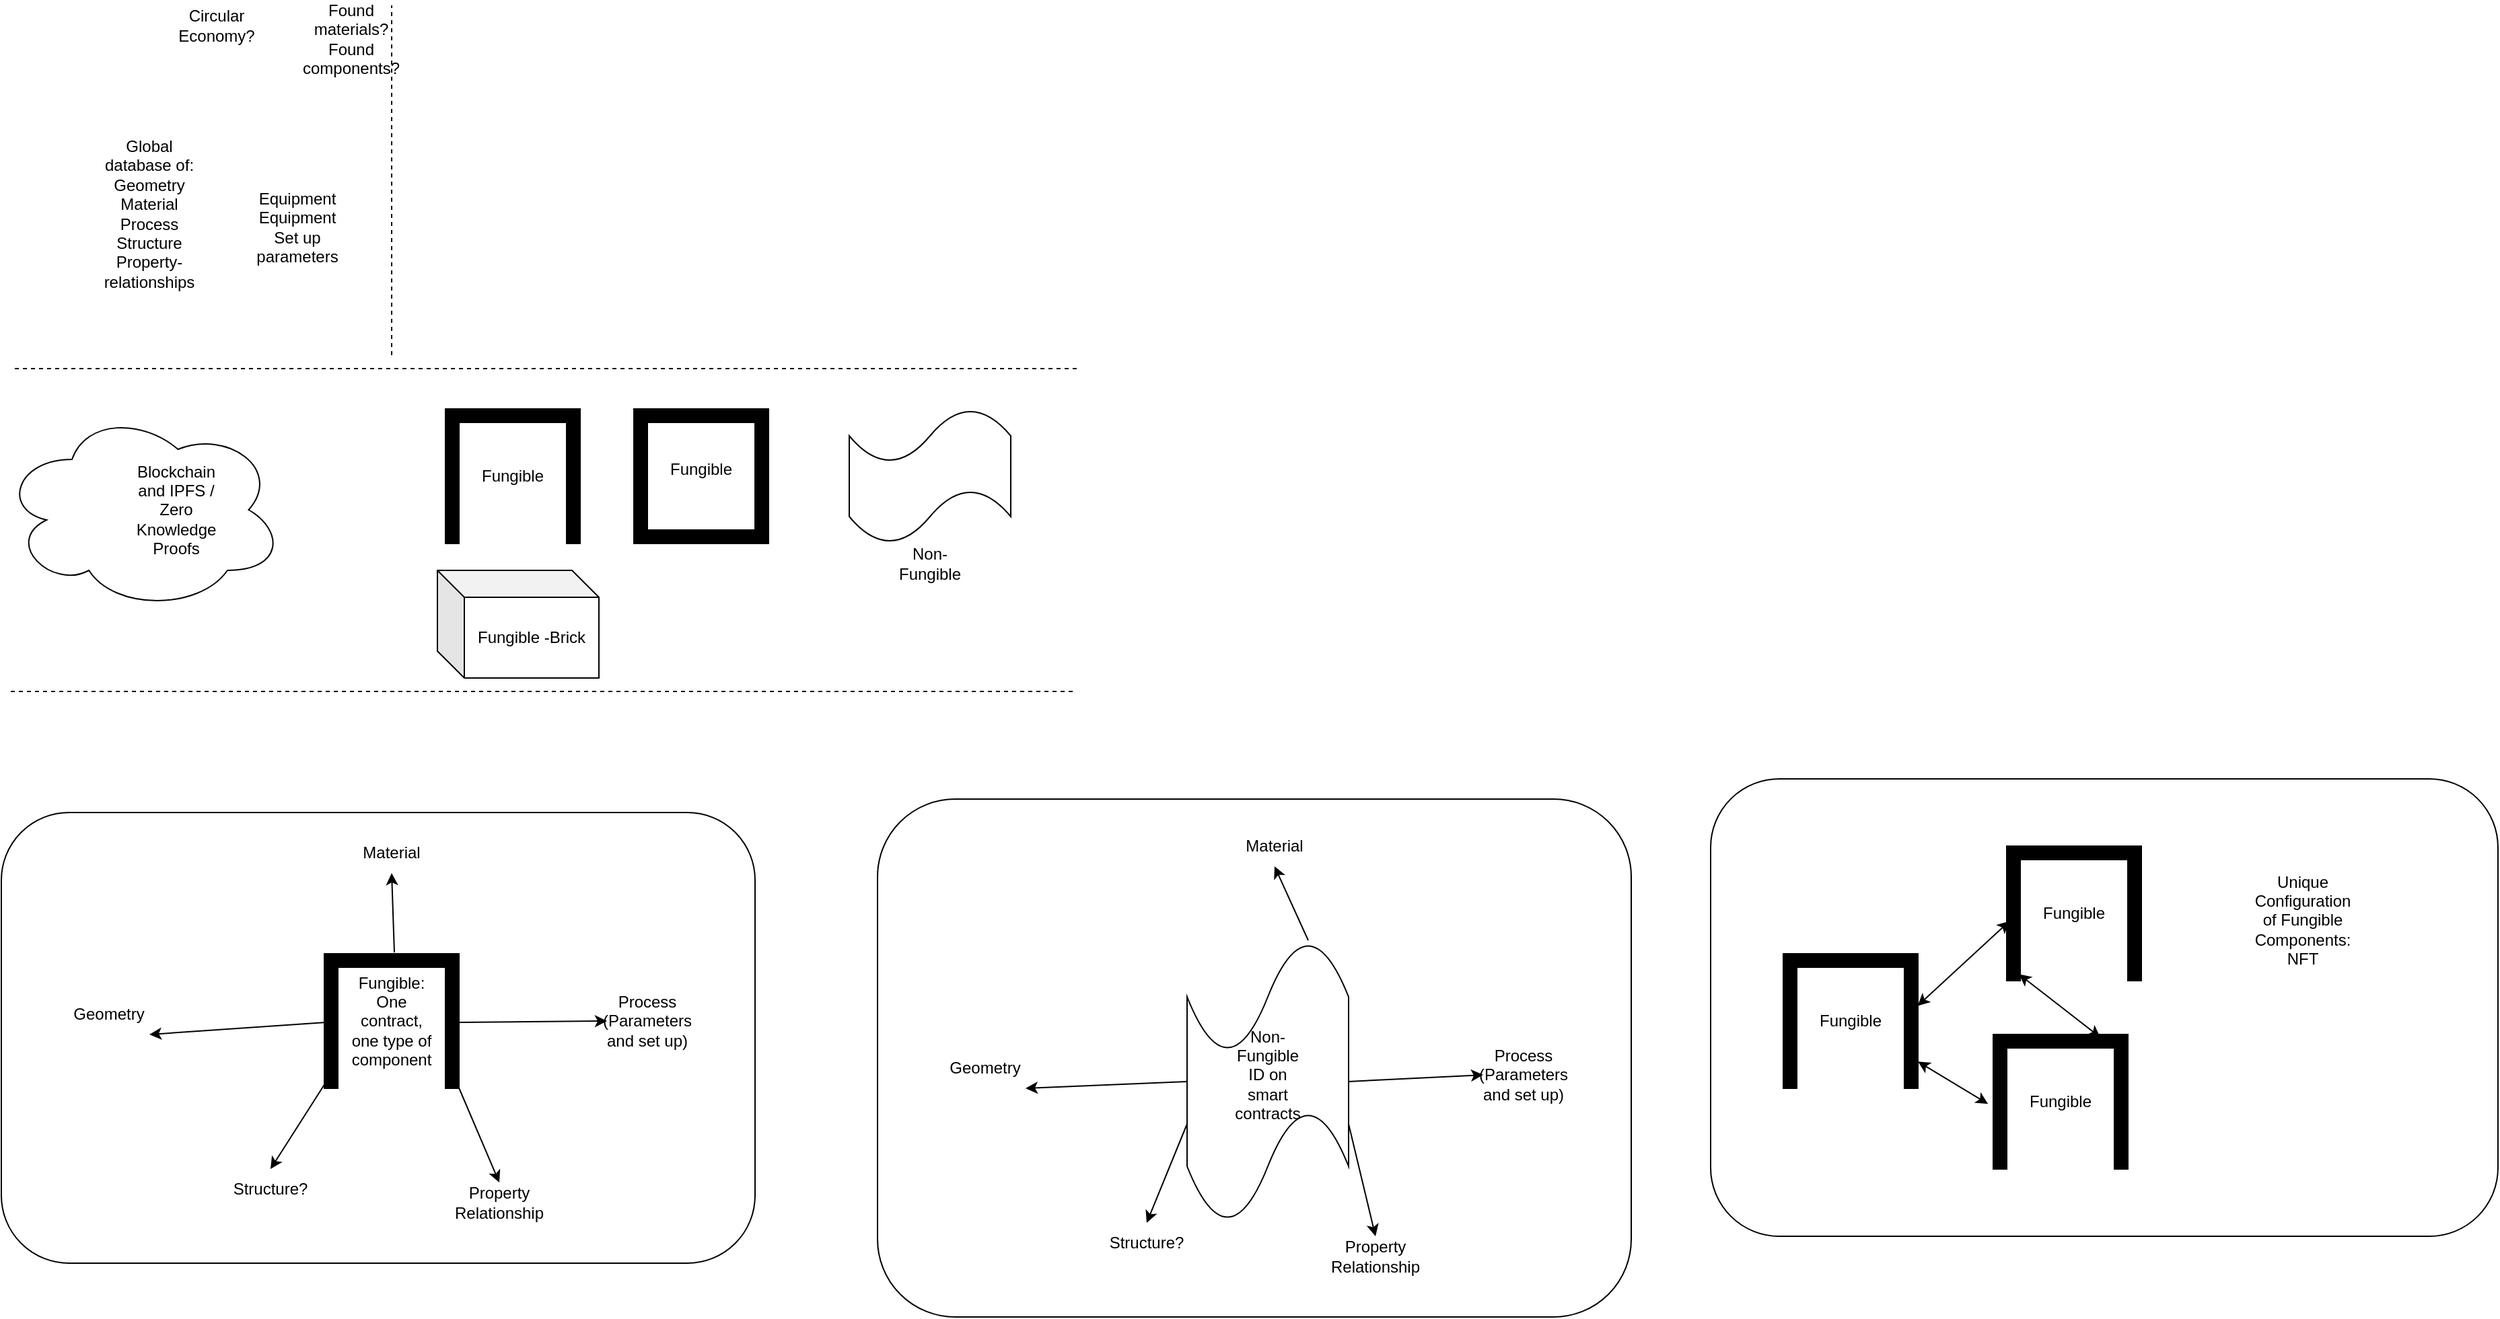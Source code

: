 <mxfile version="23.1.0" type="github">
  <diagram name="Page-1" id="CnH4htmtNgGSPUK8ETjm">
    <mxGraphModel dx="1208" dy="765" grid="1" gridSize="10" guides="1" tooltips="1" connect="1" arrows="1" fold="1" page="1" pageScale="1" pageWidth="827" pageHeight="1169" math="0" shadow="0">
      <root>
        <mxCell id="0" />
        <mxCell id="1" parent="0" />
        <mxCell id="lRcg-DF85CVyL3tPBT_E-1" value="Global database of:&lt;br&gt;Geometry&lt;br&gt;Material&lt;br&gt;Process&lt;br&gt;Structure&lt;br&gt;Property-relationships" style="text;html=1;strokeColor=none;fillColor=none;align=center;verticalAlign=middle;whiteSpace=wrap;rounded=0;" vertex="1" parent="1">
          <mxGeometry x="110" y="150" width="60" height="30" as="geometry" />
        </mxCell>
        <mxCell id="lRcg-DF85CVyL3tPBT_E-2" value="Equipment&lt;br&gt;Equipment Set up parameters&lt;br&gt;" style="text;html=1;strokeColor=none;fillColor=none;align=center;verticalAlign=middle;whiteSpace=wrap;rounded=0;" vertex="1" parent="1">
          <mxGeometry x="220" y="160" width="60" height="30" as="geometry" />
        </mxCell>
        <mxCell id="lRcg-DF85CVyL3tPBT_E-3" value="" style="ellipse;shape=cloud;whiteSpace=wrap;html=1;" vertex="1" parent="1">
          <mxGeometry x="30" y="310" width="210" height="150" as="geometry" />
        </mxCell>
        <mxCell id="lRcg-DF85CVyL3tPBT_E-4" value="" style="endArrow=none;dashed=1;html=1;rounded=0;" edge="1" parent="1">
          <mxGeometry width="50" height="50" relative="1" as="geometry">
            <mxPoint x="40" y="280" as="sourcePoint" />
            <mxPoint x="830" y="280" as="targetPoint" />
          </mxGeometry>
        </mxCell>
        <mxCell id="lRcg-DF85CVyL3tPBT_E-5" value="" style="endArrow=none;dashed=1;html=1;rounded=0;" edge="1" parent="1">
          <mxGeometry width="50" height="50" relative="1" as="geometry">
            <mxPoint x="37" y="520" as="sourcePoint" />
            <mxPoint x="827" y="520" as="targetPoint" />
          </mxGeometry>
        </mxCell>
        <mxCell id="lRcg-DF85CVyL3tPBT_E-6" value="" style="endArrow=none;dashed=1;html=1;rounded=0;" edge="1" parent="1">
          <mxGeometry width="50" height="50" relative="1" as="geometry">
            <mxPoint x="320" y="270" as="sourcePoint" />
            <mxPoint x="320" y="10" as="targetPoint" />
          </mxGeometry>
        </mxCell>
        <mxCell id="lRcg-DF85CVyL3tPBT_E-7" value="Fungible -Brick" style="shape=cube;whiteSpace=wrap;html=1;boundedLbl=1;backgroundOutline=1;darkOpacity=0.05;darkOpacity2=0.1;" vertex="1" parent="1">
          <mxGeometry x="354" y="430" width="120" height="80" as="geometry" />
        </mxCell>
        <mxCell id="lRcg-DF85CVyL3tPBT_E-10" value="" style="verticalLabelPosition=bottom;html=1;verticalAlign=top;align=center;shape=mxgraph.floorplan.room;fillColor=strokeColor;" vertex="1" parent="1">
          <mxGeometry x="500" y="310" width="100" height="100" as="geometry" />
        </mxCell>
        <mxCell id="lRcg-DF85CVyL3tPBT_E-11" value="Fungible" style="text;html=1;strokeColor=none;fillColor=none;align=center;verticalAlign=middle;whiteSpace=wrap;rounded=0;" vertex="1" parent="1">
          <mxGeometry x="520" y="340" width="60" height="30" as="geometry" />
        </mxCell>
        <mxCell id="lRcg-DF85CVyL3tPBT_E-13" value="" style="shape=tape;whiteSpace=wrap;html=1;" vertex="1" parent="1">
          <mxGeometry x="660" y="310" width="120" height="100" as="geometry" />
        </mxCell>
        <mxCell id="lRcg-DF85CVyL3tPBT_E-14" value="Non-Fungible" style="text;html=1;strokeColor=none;fillColor=none;align=center;verticalAlign=middle;whiteSpace=wrap;rounded=0;" vertex="1" parent="1">
          <mxGeometry x="690" y="410" width="60" height="30" as="geometry" />
        </mxCell>
        <mxCell id="lRcg-DF85CVyL3tPBT_E-15" value="" style="group" vertex="1" connectable="0" parent="1">
          <mxGeometry x="360" y="310" width="100" height="100" as="geometry" />
        </mxCell>
        <mxCell id="lRcg-DF85CVyL3tPBT_E-8" value="" style="verticalLabelPosition=bottom;html=1;verticalAlign=top;align=center;shape=mxgraph.floorplan.wallU;fillColor=strokeColor;" vertex="1" parent="lRcg-DF85CVyL3tPBT_E-15">
          <mxGeometry width="100" height="100" as="geometry" />
        </mxCell>
        <mxCell id="lRcg-DF85CVyL3tPBT_E-9" value="Fungible" style="text;html=1;strokeColor=none;fillColor=none;align=center;verticalAlign=middle;whiteSpace=wrap;rounded=0;" vertex="1" parent="lRcg-DF85CVyL3tPBT_E-15">
          <mxGeometry x="20" y="35" width="60" height="30" as="geometry" />
        </mxCell>
        <mxCell id="lRcg-DF85CVyL3tPBT_E-47" value="" style="group" vertex="1" connectable="0" parent="1">
          <mxGeometry x="30" y="610" width="560" height="335" as="geometry" />
        </mxCell>
        <mxCell id="lRcg-DF85CVyL3tPBT_E-31" value="" style="rounded=1;whiteSpace=wrap;html=1;" vertex="1" parent="lRcg-DF85CVyL3tPBT_E-47">
          <mxGeometry width="560" height="335" as="geometry" />
        </mxCell>
        <mxCell id="lRcg-DF85CVyL3tPBT_E-16" value="" style="group" vertex="1" connectable="0" parent="lRcg-DF85CVyL3tPBT_E-47">
          <mxGeometry x="240" y="105" width="100" height="100" as="geometry" />
        </mxCell>
        <mxCell id="lRcg-DF85CVyL3tPBT_E-17" value="" style="verticalLabelPosition=bottom;html=1;verticalAlign=top;align=center;shape=mxgraph.floorplan.wallU;fillColor=strokeColor;" vertex="1" parent="lRcg-DF85CVyL3tPBT_E-16">
          <mxGeometry width="100" height="100" as="geometry" />
        </mxCell>
        <mxCell id="lRcg-DF85CVyL3tPBT_E-18" value="Fungible: One contract, one type of component" style="text;html=1;strokeColor=none;fillColor=none;align=center;verticalAlign=middle;whiteSpace=wrap;rounded=0;" vertex="1" parent="lRcg-DF85CVyL3tPBT_E-16">
          <mxGeometry x="20" y="35" width="60" height="30" as="geometry" />
        </mxCell>
        <mxCell id="lRcg-DF85CVyL3tPBT_E-19" value="Geometry" style="text;html=1;strokeColor=none;fillColor=none;align=center;verticalAlign=middle;whiteSpace=wrap;rounded=0;" vertex="1" parent="lRcg-DF85CVyL3tPBT_E-47">
          <mxGeometry x="50" y="135" width="60" height="30" as="geometry" />
        </mxCell>
        <mxCell id="lRcg-DF85CVyL3tPBT_E-20" value="" style="endArrow=classic;html=1;rounded=0;exitX=0.01;exitY=0.51;exitDx=0;exitDy=0;exitPerimeter=0;entryX=1;entryY=1;entryDx=0;entryDy=0;" edge="1" parent="lRcg-DF85CVyL3tPBT_E-47" source="lRcg-DF85CVyL3tPBT_E-17" target="lRcg-DF85CVyL3tPBT_E-19">
          <mxGeometry width="50" height="50" relative="1" as="geometry">
            <mxPoint x="350" y="25" as="sourcePoint" />
            <mxPoint x="400" y="-25" as="targetPoint" />
          </mxGeometry>
        </mxCell>
        <mxCell id="lRcg-DF85CVyL3tPBT_E-21" value="Material" style="text;html=1;strokeColor=none;fillColor=none;align=center;verticalAlign=middle;whiteSpace=wrap;rounded=0;" vertex="1" parent="lRcg-DF85CVyL3tPBT_E-47">
          <mxGeometry x="260" y="15" width="60" height="30" as="geometry" />
        </mxCell>
        <mxCell id="lRcg-DF85CVyL3tPBT_E-22" value="Process (Parameters and set up)" style="text;html=1;strokeColor=none;fillColor=none;align=center;verticalAlign=middle;whiteSpace=wrap;rounded=0;" vertex="1" parent="lRcg-DF85CVyL3tPBT_E-47">
          <mxGeometry x="450" y="140" width="60" height="30" as="geometry" />
        </mxCell>
        <mxCell id="lRcg-DF85CVyL3tPBT_E-24" value="" style="endArrow=classic;html=1;rounded=0;exitX=0.52;exitY=-0.01;exitDx=0;exitDy=0;exitPerimeter=0;entryX=0.5;entryY=1;entryDx=0;entryDy=0;" edge="1" parent="lRcg-DF85CVyL3tPBT_E-47" source="lRcg-DF85CVyL3tPBT_E-17" target="lRcg-DF85CVyL3tPBT_E-21">
          <mxGeometry width="50" height="50" relative="1" as="geometry">
            <mxPoint x="350" y="5" as="sourcePoint" />
            <mxPoint x="400" y="-45" as="targetPoint" />
          </mxGeometry>
        </mxCell>
        <mxCell id="lRcg-DF85CVyL3tPBT_E-25" value="" style="endArrow=classic;html=1;rounded=0;exitX=1;exitY=0.51;exitDx=0;exitDy=0;exitPerimeter=0;entryX=0;entryY=0.5;entryDx=0;entryDy=0;" edge="1" parent="lRcg-DF85CVyL3tPBT_E-47" source="lRcg-DF85CVyL3tPBT_E-17" target="lRcg-DF85CVyL3tPBT_E-22">
          <mxGeometry width="50" height="50" relative="1" as="geometry">
            <mxPoint x="420" y="-75" as="sourcePoint" />
            <mxPoint x="470" y="-125" as="targetPoint" />
          </mxGeometry>
        </mxCell>
        <mxCell id="lRcg-DF85CVyL3tPBT_E-27" value="Structure?" style="text;html=1;strokeColor=none;fillColor=none;align=center;verticalAlign=middle;whiteSpace=wrap;rounded=0;" vertex="1" parent="lRcg-DF85CVyL3tPBT_E-47">
          <mxGeometry x="170" y="265" width="60" height="30" as="geometry" />
        </mxCell>
        <mxCell id="lRcg-DF85CVyL3tPBT_E-28" value="" style="endArrow=classic;html=1;rounded=0;exitX=0.04;exitY=0.91;exitDx=0;exitDy=0;exitPerimeter=0;entryX=0.5;entryY=0;entryDx=0;entryDy=0;" edge="1" parent="lRcg-DF85CVyL3tPBT_E-47" source="lRcg-DF85CVyL3tPBT_E-17" target="lRcg-DF85CVyL3tPBT_E-27">
          <mxGeometry width="50" height="50" relative="1" as="geometry">
            <mxPoint x="420" y="105" as="sourcePoint" />
            <mxPoint x="470" y="55" as="targetPoint" />
          </mxGeometry>
        </mxCell>
        <mxCell id="lRcg-DF85CVyL3tPBT_E-29" value="Property Relationship" style="text;html=1;strokeColor=none;fillColor=none;align=center;verticalAlign=middle;whiteSpace=wrap;rounded=0;" vertex="1" parent="lRcg-DF85CVyL3tPBT_E-47">
          <mxGeometry x="340" y="275" width="60" height="30" as="geometry" />
        </mxCell>
        <mxCell id="lRcg-DF85CVyL3tPBT_E-30" value="" style="endArrow=classic;html=1;rounded=0;exitX=0.98;exitY=0.95;exitDx=0;exitDy=0;exitPerimeter=0;entryX=0.5;entryY=0;entryDx=0;entryDy=0;" edge="1" parent="lRcg-DF85CVyL3tPBT_E-47" source="lRcg-DF85CVyL3tPBT_E-17" target="lRcg-DF85CVyL3tPBT_E-29">
          <mxGeometry width="50" height="50" relative="1" as="geometry">
            <mxPoint x="420" y="105" as="sourcePoint" />
            <mxPoint x="470" y="55" as="targetPoint" />
          </mxGeometry>
        </mxCell>
        <mxCell id="lRcg-DF85CVyL3tPBT_E-48" value="" style="group" vertex="1" connectable="0" parent="1">
          <mxGeometry x="681" y="600" width="560" height="385" as="geometry" />
        </mxCell>
        <mxCell id="lRcg-DF85CVyL3tPBT_E-32" value="" style="rounded=1;whiteSpace=wrap;html=1;" vertex="1" parent="lRcg-DF85CVyL3tPBT_E-48">
          <mxGeometry width="560" height="385" as="geometry" />
        </mxCell>
        <mxCell id="lRcg-DF85CVyL3tPBT_E-36" value="Geometry" style="text;html=1;strokeColor=none;fillColor=none;align=center;verticalAlign=middle;whiteSpace=wrap;rounded=0;" vertex="1" parent="lRcg-DF85CVyL3tPBT_E-48">
          <mxGeometry x="50" y="185" width="60" height="30" as="geometry" />
        </mxCell>
        <mxCell id="lRcg-DF85CVyL3tPBT_E-37" value="" style="endArrow=classic;html=1;rounded=0;exitX=0;exitY=0.5;exitDx=0;exitDy=0;exitPerimeter=0;entryX=1;entryY=1;entryDx=0;entryDy=0;" edge="1" parent="lRcg-DF85CVyL3tPBT_E-48" source="lRcg-DF85CVyL3tPBT_E-46" target="lRcg-DF85CVyL3tPBT_E-36">
          <mxGeometry width="50" height="50" relative="1" as="geometry">
            <mxPoint x="241" y="206" as="sourcePoint" />
            <mxPoint x="400" y="25" as="targetPoint" />
          </mxGeometry>
        </mxCell>
        <mxCell id="lRcg-DF85CVyL3tPBT_E-38" value="Material" style="text;html=1;strokeColor=none;fillColor=none;align=center;verticalAlign=middle;whiteSpace=wrap;rounded=0;" vertex="1" parent="lRcg-DF85CVyL3tPBT_E-48">
          <mxGeometry x="265" y="20" width="60" height="30" as="geometry" />
        </mxCell>
        <mxCell id="lRcg-DF85CVyL3tPBT_E-39" value="Process (Parameters and set up)" style="text;html=1;strokeColor=none;fillColor=none;align=center;verticalAlign=middle;whiteSpace=wrap;rounded=0;" vertex="1" parent="lRcg-DF85CVyL3tPBT_E-48">
          <mxGeometry x="450" y="190" width="60" height="30" as="geometry" />
        </mxCell>
        <mxCell id="lRcg-DF85CVyL3tPBT_E-40" value="" style="endArrow=classic;html=1;rounded=0;exitX=0.75;exitY=0;exitDx=0;exitDy=0;exitPerimeter=0;entryX=0.5;entryY=1;entryDx=0;entryDy=0;" edge="1" parent="lRcg-DF85CVyL3tPBT_E-48" source="lRcg-DF85CVyL3tPBT_E-46" target="lRcg-DF85CVyL3tPBT_E-38">
          <mxGeometry width="50" height="50" relative="1" as="geometry">
            <mxPoint x="292" y="154" as="sourcePoint" />
            <mxPoint x="400" y="5" as="targetPoint" />
          </mxGeometry>
        </mxCell>
        <mxCell id="lRcg-DF85CVyL3tPBT_E-41" value="" style="endArrow=classic;html=1;rounded=0;exitX=1;exitY=0.5;exitDx=0;exitDy=0;exitPerimeter=0;entryX=0;entryY=0.5;entryDx=0;entryDy=0;" edge="1" parent="lRcg-DF85CVyL3tPBT_E-48" source="lRcg-DF85CVyL3tPBT_E-46" target="lRcg-DF85CVyL3tPBT_E-39">
          <mxGeometry width="50" height="50" relative="1" as="geometry">
            <mxPoint x="340" y="206" as="sourcePoint" />
            <mxPoint x="470" y="-75" as="targetPoint" />
          </mxGeometry>
        </mxCell>
        <mxCell id="lRcg-DF85CVyL3tPBT_E-42" value="Structure?" style="text;html=1;strokeColor=none;fillColor=none;align=center;verticalAlign=middle;whiteSpace=wrap;rounded=0;" vertex="1" parent="lRcg-DF85CVyL3tPBT_E-48">
          <mxGeometry x="170" y="315" width="60" height="30" as="geometry" />
        </mxCell>
        <mxCell id="lRcg-DF85CVyL3tPBT_E-43" value="" style="endArrow=classic;html=1;rounded=0;exitX=0;exitY=0.65;exitDx=0;exitDy=0;exitPerimeter=0;entryX=0.5;entryY=0;entryDx=0;entryDy=0;" edge="1" parent="lRcg-DF85CVyL3tPBT_E-48" source="lRcg-DF85CVyL3tPBT_E-46" target="lRcg-DF85CVyL3tPBT_E-42">
          <mxGeometry width="50" height="50" relative="1" as="geometry">
            <mxPoint x="244" y="246" as="sourcePoint" />
            <mxPoint x="470" y="105" as="targetPoint" />
          </mxGeometry>
        </mxCell>
        <mxCell id="lRcg-DF85CVyL3tPBT_E-44" value="Property Relationship" style="text;html=1;strokeColor=none;fillColor=none;align=center;verticalAlign=middle;whiteSpace=wrap;rounded=0;" vertex="1" parent="lRcg-DF85CVyL3tPBT_E-48">
          <mxGeometry x="340" y="325" width="60" height="30" as="geometry" />
        </mxCell>
        <mxCell id="lRcg-DF85CVyL3tPBT_E-45" value="" style="endArrow=classic;html=1;rounded=0;exitX=1;exitY=0.65;exitDx=0;exitDy=0;exitPerimeter=0;entryX=0.5;entryY=0;entryDx=0;entryDy=0;" edge="1" parent="lRcg-DF85CVyL3tPBT_E-48" source="lRcg-DF85CVyL3tPBT_E-46" target="lRcg-DF85CVyL3tPBT_E-44">
          <mxGeometry width="50" height="50" relative="1" as="geometry">
            <mxPoint x="338" y="250" as="sourcePoint" />
            <mxPoint x="470" y="105" as="targetPoint" />
          </mxGeometry>
        </mxCell>
        <mxCell id="lRcg-DF85CVyL3tPBT_E-33" value="" style="group" vertex="1" connectable="0" parent="lRcg-DF85CVyL3tPBT_E-48">
          <mxGeometry x="240" y="155" width="110" height="160" as="geometry" />
        </mxCell>
        <mxCell id="lRcg-DF85CVyL3tPBT_E-46" value="" style="shape=tape;whiteSpace=wrap;html=1;" vertex="1" parent="lRcg-DF85CVyL3tPBT_E-33">
          <mxGeometry x="-10" y="-50" width="120" height="210" as="geometry" />
        </mxCell>
        <mxCell id="lRcg-DF85CVyL3tPBT_E-35" value="Non-Fungible&lt;br&gt;ID on smart contracts" style="text;html=1;strokeColor=none;fillColor=none;align=center;verticalAlign=middle;whiteSpace=wrap;rounded=0;" vertex="1" parent="lRcg-DF85CVyL3tPBT_E-33">
          <mxGeometry x="20" y="35" width="60" height="30" as="geometry" />
        </mxCell>
        <mxCell id="lRcg-DF85CVyL3tPBT_E-63" value="" style="group" vertex="1" connectable="0" parent="1">
          <mxGeometry x="1300" y="585" width="585" height="340" as="geometry" />
        </mxCell>
        <mxCell id="lRcg-DF85CVyL3tPBT_E-58" value="" style="rounded=1;whiteSpace=wrap;html=1;" vertex="1" parent="lRcg-DF85CVyL3tPBT_E-63">
          <mxGeometry width="585" height="340" as="geometry" />
        </mxCell>
        <mxCell id="lRcg-DF85CVyL3tPBT_E-49" value="" style="group" vertex="1" connectable="0" parent="lRcg-DF85CVyL3tPBT_E-63">
          <mxGeometry x="54" y="130" width="100" height="100" as="geometry" />
        </mxCell>
        <mxCell id="lRcg-DF85CVyL3tPBT_E-50" value="" style="verticalLabelPosition=bottom;html=1;verticalAlign=top;align=center;shape=mxgraph.floorplan.wallU;fillColor=strokeColor;" vertex="1" parent="lRcg-DF85CVyL3tPBT_E-49">
          <mxGeometry width="100" height="100" as="geometry" />
        </mxCell>
        <mxCell id="lRcg-DF85CVyL3tPBT_E-51" value="Fungible" style="text;html=1;strokeColor=none;fillColor=none;align=center;verticalAlign=middle;whiteSpace=wrap;rounded=0;" vertex="1" parent="lRcg-DF85CVyL3tPBT_E-49">
          <mxGeometry x="20" y="35" width="60" height="30" as="geometry" />
        </mxCell>
        <mxCell id="lRcg-DF85CVyL3tPBT_E-52" value="" style="group" vertex="1" connectable="0" parent="lRcg-DF85CVyL3tPBT_E-63">
          <mxGeometry x="210" y="190" width="100" height="100" as="geometry" />
        </mxCell>
        <mxCell id="lRcg-DF85CVyL3tPBT_E-53" value="" style="verticalLabelPosition=bottom;html=1;verticalAlign=top;align=center;shape=mxgraph.floorplan.wallU;fillColor=strokeColor;" vertex="1" parent="lRcg-DF85CVyL3tPBT_E-52">
          <mxGeometry width="100" height="100" as="geometry" />
        </mxCell>
        <mxCell id="lRcg-DF85CVyL3tPBT_E-54" value="Fungible" style="text;html=1;strokeColor=none;fillColor=none;align=center;verticalAlign=middle;whiteSpace=wrap;rounded=0;" vertex="1" parent="lRcg-DF85CVyL3tPBT_E-52">
          <mxGeometry x="20" y="35" width="60" height="30" as="geometry" />
        </mxCell>
        <mxCell id="lRcg-DF85CVyL3tPBT_E-55" value="" style="group" vertex="1" connectable="0" parent="lRcg-DF85CVyL3tPBT_E-63">
          <mxGeometry x="220" y="50" width="100" height="100" as="geometry" />
        </mxCell>
        <mxCell id="lRcg-DF85CVyL3tPBT_E-56" value="" style="verticalLabelPosition=bottom;html=1;verticalAlign=top;align=center;shape=mxgraph.floorplan.wallU;fillColor=strokeColor;" vertex="1" parent="lRcg-DF85CVyL3tPBT_E-55">
          <mxGeometry width="100" height="100" as="geometry" />
        </mxCell>
        <mxCell id="lRcg-DF85CVyL3tPBT_E-57" value="Fungible" style="text;html=1;strokeColor=none;fillColor=none;align=center;verticalAlign=middle;whiteSpace=wrap;rounded=0;" vertex="1" parent="lRcg-DF85CVyL3tPBT_E-55">
          <mxGeometry x="20" y="35" width="60" height="30" as="geometry" />
        </mxCell>
        <mxCell id="lRcg-DF85CVyL3tPBT_E-59" value="Unique Configuration of Fungible Components: NFT" style="text;html=1;strokeColor=none;fillColor=none;align=center;verticalAlign=middle;whiteSpace=wrap;rounded=0;" vertex="1" parent="lRcg-DF85CVyL3tPBT_E-63">
          <mxGeometry x="410" y="90" width="60" height="30" as="geometry" />
        </mxCell>
        <mxCell id="lRcg-DF85CVyL3tPBT_E-60" value="" style="endArrow=classic;startArrow=classic;html=1;rounded=0;entryX=-0.039;entryY=0.516;entryDx=0;entryDy=0;entryPerimeter=0;" edge="1" parent="lRcg-DF85CVyL3tPBT_E-63" source="lRcg-DF85CVyL3tPBT_E-50" target="lRcg-DF85CVyL3tPBT_E-53">
          <mxGeometry width="50" height="50" relative="1" as="geometry">
            <mxPoint x="330" y="190" as="sourcePoint" />
            <mxPoint x="380" y="140" as="targetPoint" />
          </mxGeometry>
        </mxCell>
        <mxCell id="lRcg-DF85CVyL3tPBT_E-61" value="" style="endArrow=classic;startArrow=classic;html=1;rounded=0;exitX=0.998;exitY=0.387;exitDx=0;exitDy=0;exitPerimeter=0;entryX=0.02;entryY=0.558;entryDx=0;entryDy=0;entryPerimeter=0;" edge="1" parent="lRcg-DF85CVyL3tPBT_E-63" source="lRcg-DF85CVyL3tPBT_E-50" target="lRcg-DF85CVyL3tPBT_E-56">
          <mxGeometry width="50" height="50" relative="1" as="geometry">
            <mxPoint x="330" y="190" as="sourcePoint" />
            <mxPoint x="380" y="140" as="targetPoint" />
          </mxGeometry>
        </mxCell>
        <mxCell id="lRcg-DF85CVyL3tPBT_E-62" value="" style="endArrow=classic;startArrow=classic;html=1;rounded=0;exitX=0.796;exitY=0.022;exitDx=0;exitDy=0;exitPerimeter=0;entryX=0.091;entryY=0.952;entryDx=0;entryDy=0;entryPerimeter=0;" edge="1" parent="lRcg-DF85CVyL3tPBT_E-63" source="lRcg-DF85CVyL3tPBT_E-53" target="lRcg-DF85CVyL3tPBT_E-56">
          <mxGeometry width="50" height="50" relative="1" as="geometry">
            <mxPoint x="330" y="190" as="sourcePoint" />
            <mxPoint x="380" y="140" as="targetPoint" />
          </mxGeometry>
        </mxCell>
        <mxCell id="lRcg-DF85CVyL3tPBT_E-64" value="Blockchain and IPFS / Zero Knowledge Proofs" style="text;html=1;strokeColor=none;fillColor=none;align=center;verticalAlign=middle;whiteSpace=wrap;rounded=0;" vertex="1" parent="1">
          <mxGeometry x="130" y="370" width="60" height="30" as="geometry" />
        </mxCell>
        <mxCell id="lRcg-DF85CVyL3tPBT_E-65" value="Circular Economy?" style="text;html=1;strokeColor=none;fillColor=none;align=center;verticalAlign=middle;whiteSpace=wrap;rounded=0;" vertex="1" parent="1">
          <mxGeometry x="160" y="10" width="60" height="30" as="geometry" />
        </mxCell>
        <mxCell id="lRcg-DF85CVyL3tPBT_E-66" value="Found materials? Found components?" style="text;html=1;strokeColor=none;fillColor=none;align=center;verticalAlign=middle;whiteSpace=wrap;rounded=0;" vertex="1" parent="1">
          <mxGeometry x="260" y="20" width="60" height="30" as="geometry" />
        </mxCell>
      </root>
    </mxGraphModel>
  </diagram>
</mxfile>
